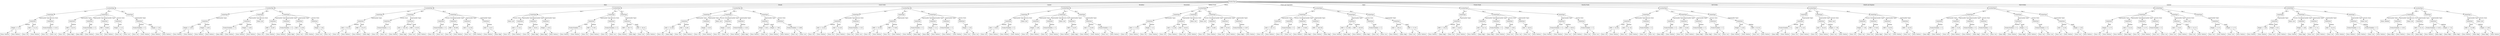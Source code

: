 digraph Sales3 {
node [shape=box];
node0 [label="ProductType"];
node0 -> node1 [label="Meat"];
node1 [label="LocationType"];
node1 -> node2 [label="Tier 1"];
node2 [label="OutletType"];
node2 -> node3 [label="Supermarket Type1"];
node3 [label="OutletSize"];
node3 -> node4 [label="Medium"];
node4 [label="Weight <= 5,15"];
node4 -> node5 [label="<="];
node5 [label="Klasa: Medium"];
node4 -> node6 [label=">"];
node6 [label="Klasa: Medium"];
node3 -> node7 [label="Small"];
node7 [label="MRP <= 35,153"];
node7 -> node8 [label="<="];
node8 [label="Klasa: Low"];
node7 -> node9 [label=">"];
node9 [label="Klasa: Medium"];
node2 -> node10 [label="Grocery Store"];
node10 [label="OutletSize"];
node10 -> node11 [label="Small"];
node11 [label="ProductVisibility <= 0,015"];
node11 -> node12 [label="<="];
node12 [label="Klasa: Low"];
node11 -> node13 [label=">"];
node13 [label="Klasa: Low"];
node1 -> node14 [label="Tier 3"];
node14 [label="OutletType"];
node14 -> node15 [label="Supermarket Type3"];
node15 [label="OutletSize"];
node15 -> node16 [label="Medium"];
node16 [label="MRP <= 44,474"];
node16 -> node17 [label="<="];
node17 [label="Klasa: Low"];
node16 -> node18 [label=">"];
node18 [label="Klasa: High"];
node14 -> node19 [label="Supermarket Type1"];
node19 [label="OutletSize"];
node19 -> node20 [label="High"];
node20 [label="ProductVisibility <= 0"];
node20 -> node21 [label="<="];
node21 [label="Klasa: High"];
node20 -> node22 [label=">"];
node22 [label="Klasa: Medium"];
node14 -> node23 [label="Supermarket Type2"];
node23 [label="OutletSize"];
node23 -> node24 [label="Medium"];
node24 [label="MRP <= 39,982"];
node24 -> node25 [label="<="];
node25 [label="Klasa: Low"];
node24 -> node26 [label=">"];
node26 [label="Klasa: Medium"];
node14 -> node27 [label="Grocery Store"];
node27 [label="OutletSize"];
node27 -> node28 [label="Small"];
node28 [label="Weight <= 5,15"];
node28 -> node29 [label="<="];
node29 [label="Klasa: Low"];
node28 -> node30 [label=">"];
node30 [label="Klasa: Low"];
node1 -> node31 [label="Tier 2"];
node31 [label="OutletType"];
node31 -> node32 [label="Supermarket Type1"];
node32 [label="OutletSize"];
node32 -> node33 [label="Medium"];
node33 [label="ProductVisibility <= 0"];
node33 -> node34 [label="<="];
node34 [label="Klasa: Low"];
node33 -> node35 [label=">"];
node35 [label="Klasa: Medium"];
node32 -> node36 [label="Small"];
node36 [label="Weight <= 5,63"];
node36 -> node37 [label="<="];
node37 [label="Klasa: Medium"];
node36 -> node38 [label=">"];
node38 [label="Klasa: Medium"];
node0 -> node39 [label="Breads"];
node39 [label="LocationType"];
node39 -> node40 [label="Tier 2"];
node40 [label="OutletType"];
node40 -> node41 [label="Supermarket Type1"];
node41 [label="OutletSize"];
node41 -> node42 [label="Small"];
node42 [label="Weight <= 4,635"];
node42 -> node43 [label="<="];
node43 [label="Klasa: Medium"];
node42 -> node44 [label=">"];
node44 [label="Klasa: Medium"];
node41 -> node45 [label="Medium"];
node45 [label="Weight <= 4,635"];
node45 -> node46 [label="<="];
node46 [label="Klasa: Medium"];
node45 -> node47 [label=">"];
node47 [label="Klasa: Medium"];
node39 -> node48 [label="Tier 1"];
node48 [label="OutletType"];
node48 -> node49 [label="Supermarket Type1"];
node49 [label="OutletSize"];
node49 -> node50 [label="Small"];
node50 [label="ProductVisibility <= 0"];
node50 -> node51 [label="<="];
node51 [label="Klasa: High"];
node50 -> node52 [label=">"];
node52 [label="Klasa: Medium"];
node49 -> node53 [label="Medium"];
node53 [label="Weight <= 4,635"];
node53 -> node54 [label="<="];
node54 [label="Klasa: Medium"];
node53 -> node55 [label=">"];
node55 [label="Klasa: Medium"];
node48 -> node56 [label="Grocery Store"];
node56 [label="Klasa: Low"];
node39 -> node57 [label="Tier 3"];
node57 [label="OutletType"];
node57 -> node58 [label="Supermarket Type2"];
node58 [label="OutletSize"];
node58 -> node59 [label="Medium"];
node59 [label="MRP <= 34,387"];
node59 -> node60 [label="<="];
node60 [label="Klasa: Low"];
node59 -> node61 [label=">"];
node61 [label="Klasa: Medium"];
node57 -> node62 [label="Supermarket Type3"];
node62 [label="OutletSize"];
node62 -> node63 [label="Medium"];
node63 [label="ProductVisibility <= 0"];
node63 -> node64 [label="<="];
node64 [label="Klasa: Medium"];
node63 -> node65 [label=">"];
node65 [label="Klasa: High"];
node57 -> node66 [label="Supermarket Type1"];
node66 [label="OutletSize"];
node66 -> node67 [label="High"];
node67 [label="MRP <= 31,956"];
node67 -> node68 [label="<="];
node68 [label="Klasa: Low"];
node67 -> node69 [label=">"];
node69 [label="Klasa: Medium"];
node57 -> node70 [label="Grocery Store"];
node70 [label="OutletSize"];
node70 -> node71 [label="Small"];
node71 [label="Weight <= 5,94"];
node71 -> node72 [label="<="];
node72 [label="Klasa: Low"];
node71 -> node73 [label=">"];
node73 [label="Klasa: Low"];
node0 -> node74 [label="Snack Foods"];
node74 [label="LocationType"];
node74 -> node75 [label="Tier 2"];
node75 [label="OutletType"];
node75 -> node76 [label="Supermarket Type1"];
node76 [label="OutletSize"];
node76 -> node77 [label="Medium"];
node77 [label="MRP <= 85,191"];
node77 -> node78 [label="<="];
node78 [label="Klasa: Low"];
node77 -> node79 [label=">"];
node79 [label="Klasa: Medium"];
node76 -> node80 [label="Small"];
node80 [label="MRP <= 123,473"];
node80 -> node81 [label="<="];
node81 [label="Klasa: Medium"];
node80 -> node82 [label=">"];
node82 [label="Klasa: High"];
node74 -> node83 [label="Tier 1"];
node83 [label="OutletType"];
node83 -> node84 [label="Grocery Store"];
node84 [label="OutletSize"];
node84 -> node85 [label="Small"];
node85 [label="ProductVisibility <= 0"];
node85 -> node86 [label="<="];
node86 [label="Klasa: Low"];
node85 -> node87 [label=">"];
node87 [label="Klasa: Low"];
node83 -> node88 [label="Supermarket Type1"];
node88 [label="OutletSize"];
node88 -> node89 [label="Medium"];
node89 [label="MRP <= 199,108"];
node89 -> node90 [label="<="];
node90 [label="Klasa: Medium"];
node89 -> node91 [label=">"];
node91 [label="Klasa: High"];
node88 -> node92 [label="Small"];
node92 [label="MRP <= 35,019"];
node92 -> node93 [label="<="];
node93 [label="Klasa: Low"];
node92 -> node94 [label=">"];
node94 [label="Klasa: Medium"];
node74 -> node95 [label="Tier 3"];
node95 [label="OutletType"];
node95 -> node96 [label="Grocery Store"];
node96 [label="OutletSize"];
node96 -> node97 [label="Small"];
node97 [label="ProductVisibility <= 0"];
node97 -> node98 [label="<="];
node98 [label="Klasa: Low"];
node97 -> node99 [label=">"];
node99 [label="Klasa: Low"];
node95 -> node100 [label="Supermarket Type2"];
node100 [label="OutletSize"];
node100 -> node101 [label="Medium"];
node101 [label="MRP <= 86,386"];
node101 -> node102 [label="<="];
node102 [label="Klasa: Low"];
node101 -> node103 [label=">"];
node103 [label="Klasa: Medium"];
node95 -> node104 [label="Supermarket Type1"];
node104 [label="OutletSize"];
node104 -> node105 [label="High"];
node105 [label="MRP <= 32,356"];
node105 -> node106 [label="<="];
node106 [label="Klasa: Low"];
node105 -> node107 [label=">"];
node107 [label="Klasa: Medium"];
node95 -> node108 [label="Supermarket Type3"];
node108 [label="OutletSize"];
node108 -> node109 [label="Medium"];
node109 [label="MRP <= 124,87"];
node109 -> node110 [label="<="];
node110 [label="Klasa: Medium"];
node109 -> node111 [label=">"];
node111 [label="Klasa: High"];
node0 -> node112 [label="Canned"];
node112 [label="LocationType"];
node112 -> node113 [label="Tier 3"];
node113 [label="OutletType"];
node113 -> node114 [label="Grocery Store"];
node114 [label="Klasa: Low"];
node113 -> node115 [label="Supermarket Type2"];
node115 [label="OutletSize"];
node115 -> node116 [label="Medium"];
node116 [label="MRP <= 37,451"];
node116 -> node117 [label="<="];
node117 [label="Klasa: Low"];
node116 -> node118 [label=">"];
node118 [label="Klasa: Medium"];
node113 -> node119 [label="Supermarket Type3"];
node119 [label="OutletSize"];
node119 -> node120 [label="Medium"];
node120 [label="MRP <= 39,951"];
node120 -> node121 [label="<="];
node121 [label="Klasa: Low"];
node120 -> node122 [label=">"];
node122 [label="Klasa: High"];
node113 -> node123 [label="Supermarket Type1"];
node123 [label="OutletSize"];
node123 -> node124 [label="High"];
node124 [label="Weight <= 4,615"];
node124 -> node125 [label="<="];
node125 [label="Klasa: High"];
node124 -> node126 [label=">"];
node126 [label="Klasa: Medium"];
node112 -> node127 [label="Tier 1"];
node127 [label="OutletType"];
node127 -> node128 [label="Supermarket Type1"];
node128 [label="OutletSize"];
node128 -> node129 [label="Small"];
node129 [label="ProductVisibility <= 0"];
node129 -> node130 [label="<="];
node130 [label="Klasa: Medium"];
node129 -> node131 [label=">"];
node131 [label="Klasa: Medium"];
node128 -> node132 [label="Medium"];
node132 [label="MRP <= 37,851"];
node132 -> node133 [label="<="];
node133 [label="Klasa: Low"];
node132 -> node134 [label=">"];
node134 [label="Klasa: Medium"];
node127 -> node135 [label="Grocery Store"];
node135 [label="OutletSize"];
node135 -> node136 [label="Small"];
node136 [label="ProductVisibility <= 0"];
node136 -> node137 [label="<="];
node137 [label="Klasa: Low"];
node136 -> node138 [label=">"];
node138 [label="Klasa: Low"];
node112 -> node139 [label="Tier 2"];
node139 [label="OutletType"];
node139 -> node140 [label="Supermarket Type1"];
node140 [label="OutletSize"];
node140 -> node141 [label="Medium"];
node141 [label="MRP <= 149,773"];
node141 -> node142 [label="<="];
node142 [label="Klasa: Medium"];
node141 -> node143 [label=">"];
node143 [label="Klasa: High"];
node140 -> node144 [label="Small"];
node144 [label="MRP <= 36,351"];
node144 -> node145 [label="<="];
node145 [label="Klasa: Low"];
node144 -> node146 [label=">"];
node146 [label="Klasa: Medium"];
node0 -> node147 [label="Breakfast"];
node147 [label="LocationType"];
node147 -> node148 [label="Tier 2"];
node148 [label="OutletType"];
node148 -> node149 [label="Supermarket Type1"];
node149 [label="OutletSize"];
node149 -> node150 [label="Small"];
node150 [label="MRP <= 41,648"];
node150 -> node151 [label="<="];
node151 [label="Klasa: Low"];
node150 -> node152 [label=">"];
node152 [label="Klasa: High"];
node149 -> node153 [label="Medium"];
node153 [label="MRP <= 55,961"];
node153 -> node154 [label="<="];
node154 [label="Klasa: Low"];
node153 -> node155 [label=">"];
node155 [label="Klasa: Medium"];
node147 -> node156 [label="Tier 3"];
node156 [label="OutletType"];
node156 -> node157 [label="Supermarket Type1"];
node157 [label="OutletSize"];
node157 -> node158 [label="High"];
node158 [label="Weight <= 6,425"];
node158 -> node159 [label="<="];
node159 [label="Klasa: Low"];
node158 -> node160 [label=">"];
node160 [label="Klasa: Medium"];
node156 -> node161 [label="Grocery Store"];
node161 [label="Klasa: Low"];
node156 -> node162 [label="Supermarket Type2"];
node162 [label="OutletSize"];
node162 -> node163 [label="Medium"];
node163 [label="Weight <= 6,425"];
node163 -> node164 [label="<="];
node164 [label="Klasa: Low"];
node163 -> node165 [label=">"];
node165 [label="Klasa: Low"];
node156 -> node166 [label="Supermarket Type3"];
node166 [label="OutletSize"];
node166 -> node167 [label="Medium"];
node167 [label="ProductVisibility <= 0,021"];
node167 -> node168 [label="<="];
node168 [label="Klasa: Medium"];
node167 -> node169 [label=">"];
node169 [label="Klasa: High"];
node147 -> node170 [label="Tier 1"];
node170 [label="OutletType"];
node170 -> node171 [label="Supermarket Type1"];
node171 [label="OutletSize"];
node171 -> node172 [label="Medium"];
node172 [label="Weight <= 6,92"];
node172 -> node173 [label="<="];
node173 [label="Klasa: Medium"];
node172 -> node174 [label=">"];
node174 [label="Klasa: Low"];
node171 -> node175 [label="Small"];
node175 [label="Weight <= 7,895"];
node175 -> node176 [label="<="];
node176 [label="Klasa: Medium"];
node175 -> node177 [label=">"];
node177 [label="Klasa: Medium"];
node170 -> node178 [label="Grocery Store"];
node178 [label="OutletSize"];
node178 -> node179 [label="Small"];
node179 [label="ProductVisibility <= 0,069"];
node179 -> node180 [label="<="];
node180 [label="Klasa: Low"];
node179 -> node181 [label=">"];
node181 [label="Klasa: Low"];
node0 -> node182 [label="Household"];
node182 [label="LocationType"];
node182 -> node183 [label="Tier 1"];
node183 [label="OutletType"];
node183 -> node184 [label="Supermarket Type1"];
node184 [label="OutletSize"];
node184 -> node185 [label="Medium"];
node185 [label="MRP <= 32,922"];
node185 -> node186 [label="<="];
node186 [label="Klasa: Low"];
node185 -> node187 [label=">"];
node187 [label="Klasa: Medium"];
node184 -> node188 [label="Small"];
node188 [label="MRP <= 32,456"];
node188 -> node189 [label="<="];
node189 [label="Klasa: Low"];
node188 -> node190 [label=">"];
node190 [label="Klasa: Medium"];
node183 -> node191 [label="Grocery Store"];
node191 [label="OutletSize"];
node191 -> node192 [label="Small"];
node192 [label="ProductVisibility <= 0,01"];
node192 -> node193 [label="<="];
node193 [label="Klasa: Low"];
node192 -> node194 [label=">"];
node194 [label="Klasa: Low"];
node182 -> node195 [label="Tier 2"];
node195 [label="OutletType"];
node195 -> node196 [label="Supermarket Type1"];
node196 [label="OutletSize"];
node196 -> node197 [label="Small"];
node197 [label="MRP <= 33,356"];
node197 -> node198 [label="<="];
node198 [label="Klasa: Low"];
node197 -> node199 [label=">"];
node199 [label="Klasa: Medium"];
node196 -> node200 [label="Medium"];
node200 [label="MRP <= 57,856"];
node200 -> node201 [label="<="];
node201 [label="Klasa: Low"];
node200 -> node202 [label=">"];
node202 [label="Klasa: Medium"];
node182 -> node203 [label="Tier 3"];
node203 [label="OutletType"];
node203 -> node204 [label="Supermarket Type3"];
node204 [label="OutletSize"];
node204 -> node205 [label="Medium"];
node205 [label="ProductVisibility <= 0"];
node205 -> node206 [label="<="];
node206 [label="Klasa: Medium"];
node205 -> node207 [label=">"];
node207 [label="Klasa: High"];
node203 -> node208 [label="Supermarket Type2"];
node208 [label="OutletSize"];
node208 -> node209 [label="Medium"];
node209 [label="Weight <= 5,11"];
node209 -> node210 [label="<="];
node210 [label="Klasa: High"];
node209 -> node211 [label=">"];
node211 [label="Klasa: Medium"];
node203 -> node212 [label="Supermarket Type1"];
node212 [label="OutletSize"];
node212 -> node213 [label="High"];
node213 [label="ProductVisibility <= 0"];
node213 -> node214 [label="<="];
node214 [label="Klasa: Medium"];
node213 -> node215 [label=">"];
node215 [label="Klasa: Medium"];
node203 -> node216 [label="Grocery Store"];
node216 [label="OutletSize"];
node216 -> node217 [label="Small"];
node217 [label="Weight <= 5,03"];
node217 -> node218 [label="<="];
node218 [label="Klasa: Low"];
node217 -> node219 [label=">"];
node219 [label="Klasa: Low"];
node0 -> node220 [label="Baking Goods"];
node220 [label="LocationType"];
node220 -> node221 [label="Tier 1"];
node221 [label="OutletType"];
node221 -> node222 [label="Supermarket Type1"];
node222 [label="OutletSize"];
node222 -> node223 [label="Medium"];
node223 [label="MRP <= 36,887"];
node223 -> node224 [label="<="];
node224 [label="Klasa: Low"];
node223 -> node225 [label=">"];
node225 [label="Klasa: Medium"];
node222 -> node226 [label="Small"];
node226 [label="ProductVisibility <= 0"];
node226 -> node227 [label="<="];
node227 [label="Klasa: Medium"];
node226 -> node228 [label=">"];
node228 [label="Klasa: Medium"];
node221 -> node229 [label="Grocery Store"];
node229 [label="Klasa: Low"];
node220 -> node230 [label="Tier 3"];
node230 [label="OutletType"];
node230 -> node231 [label="Supermarket Type1"];
node231 [label="OutletSize"];
node231 -> node232 [label="High"];
node232 [label="Weight <= 4,88"];
node232 -> node233 [label="<="];
node233 [label="Klasa: Low"];
node232 -> node234 [label=">"];
node234 [label="Klasa: Medium"];
node230 -> node235 [label="Supermarket Type2"];
node235 [label="OutletSize"];
node235 -> node236 [label="Medium"];
node236 [label="ProductVisibility <= 0"];
node236 -> node237 [label="<="];
node237 [label="Klasa: Low"];
node236 -> node238 [label=">"];
node238 [label="Klasa: Medium"];
node230 -> node239 [label="Grocery Store"];
node239 [label="Klasa: Low"];
node230 -> node240 [label="Supermarket Type3"];
node240 [label="OutletSize"];
node240 -> node241 [label="Medium"];
node241 [label="MRP <= 35,287"];
node241 -> node242 [label="<="];
node242 [label="Klasa: Medium"];
node241 -> node243 [label=">"];
node243 [label="Klasa: High"];
node220 -> node244 [label="Tier 2"];
node244 [label="OutletType"];
node244 -> node245 [label="Supermarket Type1"];
node245 [label="OutletSize"];
node245 -> node246 [label="Medium"];
node246 [label="MRP <= 124,902"];
node246 -> node247 [label="<="];
node247 [label="Klasa: Medium"];
node246 -> node248 [label=">"];
node248 [label="Klasa: Medium"];
node245 -> node249 [label="Small"];
node249 [label="ProductVisibility <= 0"];
node249 -> node250 [label="<="];
node250 [label="Klasa: Low"];
node249 -> node251 [label=">"];
node251 [label="Klasa: Medium"];
node0 -> node252 [label="Others"];
node252 [label="LocationType"];
node252 -> node253 [label="Tier 2"];
node253 [label="OutletType"];
node253 -> node254 [label="Supermarket Type1"];
node254 [label="OutletSize"];
node254 -> node255 [label="Small"];
node255 [label="MRP <= 37,819"];
node255 -> node256 [label="<="];
node256 [label="Klasa: Low"];
node255 -> node257 [label=">"];
node257 [label="Klasa: Medium"];
node254 -> node258 [label="Medium"];
node258 [label="Weight <= 5,5"];
node258 -> node259 [label="<="];
node259 [label="Klasa: Low"];
node258 -> node260 [label=">"];
node260 [label="Klasa: Medium"];
node252 -> node261 [label="Tier 1"];
node261 [label="OutletType"];
node261 -> node262 [label="Supermarket Type1"];
node262 [label="OutletSize"];
node262 -> node263 [label="Small"];
node263 [label="MRP <= 41,048"];
node263 -> node264 [label="<="];
node264 [label="Klasa: Low"];
node263 -> node265 [label=">"];
node265 [label="Klasa: Medium"];
node262 -> node266 [label="Medium"];
node266 [label="MRP <= 36,819"];
node266 -> node267 [label="<="];
node267 [label="Klasa: Low"];
node266 -> node268 [label=">"];
node268 [label="Klasa: Medium"];
node261 -> node269 [label="Grocery Store"];
node269 [label="Klasa: Low"];
node252 -> node270 [label="Tier 3"];
node270 [label="OutletType"];
node270 -> node271 [label="Grocery Store"];
node271 [label="Klasa: Low"];
node270 -> node272 [label="Supermarket Type1"];
node272 [label="OutletSize"];
node272 -> node273 [label="High"];
node273 [label="MRP <= 53,861"];
node273 -> node274 [label="<="];
node274 [label="Klasa: Low"];
node273 -> node275 [label=">"];
node275 [label="Klasa: Medium"];
node270 -> node276 [label="Supermarket Type2"];
node276 [label="OutletSize"];
node276 -> node277 [label="Medium"];
node277 [label="MRP <= 35,019"];
node277 -> node278 [label="<="];
node278 [label="Klasa: Low"];
node277 -> node279 [label=">"];
node279 [label="Klasa: Medium"];
node270 -> node280 [label="Supermarket Type3"];
node280 [label="OutletSize"];
node280 -> node281 [label="Medium"];
node281 [label="ProductVisibility <= 0,007"];
node281 -> node282 [label="<="];
node282 [label="Klasa: High"];
node281 -> node283 [label=">"];
node283 [label="Klasa: Medium"];
node0 -> node284 [label="Fruits and Vegetables"];
node284 [label="LocationType"];
node284 -> node285 [label="Tier 3"];
node285 [label="OutletType"];
node285 -> node286 [label="Supermarket Type2"];
node286 [label="OutletSize"];
node286 -> node287 [label="Medium"];
node287 [label="MRP <= 109,725"];
node287 -> node288 [label="<="];
node288 [label="Klasa: Low"];
node287 -> node289 [label=">"];
node289 [label="Klasa: Medium"];
node285 -> node290 [label="Grocery Store"];
node290 [label="OutletSize"];
node290 -> node291 [label="Small"];
node291 [label="ProductVisibility <= 0"];
node291 -> node292 [label="<="];
node292 [label="Klasa: Low"];
node291 -> node293 [label=">"];
node293 [label="Klasa: Low"];
node285 -> node294 [label="Supermarket Type3"];
node294 [label="OutletSize"];
node294 -> node295 [label="Medium"];
node295 [label="MRP <= 110,991"];
node295 -> node296 [label="<="];
node296 [label="Klasa: Medium"];
node295 -> node297 [label=">"];
node297 [label="Klasa: High"];
node285 -> node298 [label="Supermarket Type1"];
node298 [label="OutletSize"];
node298 -> node299 [label="High"];
node299 [label="MRP <= 209,259"];
node299 -> node300 [label="<="];
node300 [label="Klasa: Medium"];
node299 -> node301 [label=">"];
node301 [label="Klasa: High"];
node284 -> node302 [label="Tier 1"];
node302 [label="OutletType"];
node302 -> node303 [label="Supermarket Type1"];
node303 [label="OutletSize"];
node303 -> node304 [label="Small"];
node304 [label="MRP <= 221,846"];
node304 -> node305 [label="<="];
node305 [label="Klasa: Medium"];
node304 -> node306 [label=">"];
node306 [label="Klasa: High"];
node303 -> node307 [label="Medium"];
node307 [label="MRP <= 130,328"];
node307 -> node308 [label="<="];
node308 [label="Klasa: Medium"];
node307 -> node309 [label=">"];
node309 [label="Klasa: High"];
node302 -> node310 [label="Grocery Store"];
node310 [label="OutletSize"];
node310 -> node311 [label="Small"];
node311 [label="ProductVisibility <= 0"];
node311 -> node312 [label="<="];
node312 [label="Klasa: Low"];
node311 -> node313 [label=">"];
node313 [label="Klasa: Low"];
node284 -> node314 [label="Tier 2"];
node314 [label="OutletType"];
node314 -> node315 [label="Supermarket Type1"];
node315 [label="OutletSize"];
node315 -> node316 [label="Medium"];
node316 [label="MRP <= 188,421"];
node316 -> node317 [label="<="];
node317 [label="Klasa: Medium"];
node316 -> node318 [label=">"];
node318 [label="Klasa: High"];
node315 -> node319 [label="Small"];
node319 [label="MRP <= 37,551"];
node319 -> node320 [label="<="];
node320 [label="Klasa: Low"];
node319 -> node321 [label=">"];
node321 [label="Klasa: Medium"];
node0 -> node322 [label="Dairy"];
node322 [label="LocationType"];
node322 -> node323 [label="Tier 2"];
node323 [label="OutletType"];
node323 -> node324 [label="Supermarket Type1"];
node324 [label="OutletSize"];
node324 -> node325 [label="Medium"];
node325 [label="MRP <= 193,45"];
node325 -> node326 [label="<="];
node326 [label="Klasa: Medium"];
node325 -> node327 [label=">"];
node327 [label="Klasa: High"];
node324 -> node328 [label="Small"];
node328 [label="MRP <= 34,487"];
node328 -> node329 [label="<="];
node329 [label="Klasa: Low"];
node328 -> node330 [label=">"];
node330 [label="Klasa: Medium"];
node322 -> node331 [label="Tier 3"];
node331 [label="OutletType"];
node331 -> node332 [label="Supermarket Type3"];
node332 [label="OutletSize"];
node332 -> node333 [label="Medium"];
node333 [label="MRP <= 39,714"];
node333 -> node334 [label="<="];
node334 [label="Klasa: Medium"];
node333 -> node335 [label=">"];
node335 [label="Klasa: High"];
node331 -> node336 [label="Supermarket Type2"];
node336 [label="OutletSize"];
node336 -> node337 [label="Medium"];
node337 [label="ProductVisibility <= 0"];
node337 -> node338 [label="<="];
node338 [label="Klasa: High"];
node337 -> node339 [label=">"];
node339 [label="Klasa: Medium"];
node331 -> node340 [label="Grocery Store"];
node340 [label="OutletSize"];
node340 -> node341 [label="Small"];
node341 [label="Weight <= 5,925"];
node341 -> node342 [label="<="];
node342 [label="Klasa: Low"];
node341 -> node343 [label=">"];
node343 [label="Klasa: Low"];
node331 -> node344 [label="Supermarket Type1"];
node344 [label="OutletSize"];
node344 -> node345 [label="High"];
node345 [label="MRP <= 38,814"];
node345 -> node346 [label="<="];
node346 [label="Klasa: Low"];
node345 -> node347 [label=">"];
node347 [label="Klasa: Medium"];
node322 -> node348 [label="Tier 1"];
node348 [label="OutletType"];
node348 -> node349 [label="Supermarket Type1"];
node349 [label="OutletSize"];
node349 -> node350 [label="Small"];
node350 [label="ProductVisibility <= 0"];
node350 -> node351 [label="<="];
node351 [label="Klasa: Medium"];
node350 -> node352 [label=">"];
node352 [label="Klasa: Medium"];
node349 -> node353 [label="Medium"];
node353 [label="MRP <= 39,914"];
node353 -> node354 [label="<="];
node354 [label="Klasa: Low"];
node353 -> node355 [label=">"];
node355 [label="Klasa: Medium"];
node348 -> node356 [label="Grocery Store"];
node356 [label="OutletSize"];
node356 -> node357 [label="Small"];
node357 [label="ProductVisibility <= 0"];
node357 -> node358 [label="<="];
node358 [label="Klasa: Low"];
node357 -> node359 [label=">"];
node359 [label="Klasa: Low"];
node0 -> node360 [label="Frozen Foods"];
node360 [label="LocationType"];
node360 -> node361 [label="Tier 1"];
node361 [label="OutletType"];
node361 -> node362 [label="Supermarket Type1"];
node362 [label="OutletSize"];
node362 -> node363 [label="Small"];
node363 [label="MRP <= 34,356"];
node363 -> node364 [label="<="];
node364 [label="Klasa: Low"];
node363 -> node365 [label=">"];
node365 [label="Klasa: Medium"];
node362 -> node366 [label="Medium"];
node366 [label="MRP <= 35,756"];
node366 -> node367 [label="<="];
node367 [label="Klasa: Low"];
node366 -> node368 [label=">"];
node368 [label="Klasa: Medium"];
node361 -> node369 [label="Grocery Store"];
node369 [label="OutletSize"];
node369 -> node370 [label="Small"];
node370 [label="ProductVisibility <= 0"];
node370 -> node371 [label="<="];
node371 [label="Klasa: Low"];
node370 -> node372 [label=">"];
node372 [label="Klasa: Low"];
node360 -> node373 [label="Tier 3"];
node373 [label="OutletType"];
node373 -> node374 [label="Supermarket Type1"];
node374 [label="OutletSize"];
node374 -> node375 [label="High"];
node375 [label="ProductVisibility <= 0"];
node375 -> node376 [label="<="];
node376 [label="Klasa: High"];
node375 -> node377 [label=">"];
node377 [label="Klasa: Medium"];
node373 -> node378 [label="Supermarket Type2"];
node378 [label="OutletSize"];
node378 -> node379 [label="Medium"];
node379 [label="MRP <= 32,956"];
node379 -> node380 [label="<="];
node380 [label="Klasa: Low"];
node379 -> node381 [label=">"];
node381 [label="Klasa: Medium"];
node373 -> node382 [label="Supermarket Type3"];
node382 [label="OutletSize"];
node382 -> node383 [label="Medium"];
node383 [label="ProductVisibility <= 0"];
node383 -> node384 [label="<="];
node384 [label="Klasa: High"];
node383 -> node385 [label=">"];
node385 [label="Klasa: High"];
node373 -> node386 [label="Grocery Store"];
node386 [label="OutletSize"];
node386 -> node387 [label="Small"];
node387 [label="ProductVisibility <= 0"];
node387 -> node388 [label="<="];
node388 [label="Klasa: Low"];
node387 -> node389 [label=">"];
node389 [label="Klasa: Low"];
node360 -> node390 [label="Tier 2"];
node390 [label="OutletType"];
node390 -> node391 [label="Supermarket Type1"];
node391 [label="OutletSize"];
node391 -> node392 [label="Small"];
node392 [label="Weight <= 4,555"];
node392 -> node393 [label="<="];
node393 [label="Klasa: Medium"];
node392 -> node394 [label=">"];
node394 [label="Klasa: Medium"];
node391 -> node395 [label="Medium"];
node395 [label="MRP <= 61,351"];
node395 -> node396 [label="<="];
node396 [label="Klasa: Low"];
node395 -> node397 [label=">"];
node397 [label="Klasa: Medium"];
node0 -> node398 [label="Starchy Foods"];
node398 [label="LocationType"];
node398 -> node399 [label="Tier 2"];
node399 [label="OutletType"];
node399 -> node400 [label="Supermarket Type1"];
node400 [label="OutletSize"];
node400 -> node401 [label="Medium"];
node401 [label="ProductVisibility <= 0"];
node401 -> node402 [label="<="];
node402 [label="Klasa: High"];
node401 -> node403 [label=">"];
node403 [label="Klasa: Medium"];
node400 -> node404 [label="Small"];
node404 [label="MRP <= 37,516"];
node404 -> node405 [label="<="];
node405 [label="Klasa: Low"];
node404 -> node406 [label=">"];
node406 [label="Klasa: Medium"];
node398 -> node407 [label="Tier 1"];
node407 [label="OutletType"];
node407 -> node408 [label="Supermarket Type1"];
node408 [label="OutletSize"];
node408 -> node409 [label="Small"];
node409 [label="MRP <= 38,316"];
node409 -> node410 [label="<="];
node410 [label="Klasa: Low"];
node409 -> node411 [label=">"];
node411 [label="Klasa: Medium"];
node408 -> node412 [label="Medium"];
node412 [label="Weight <= 7,06"];
node412 -> node413 [label="<="];
node413 [label="Klasa: Low"];
node412 -> node414 [label=">"];
node414 [label="Klasa: Medium"];
node407 -> node415 [label="Grocery Store"];
node415 [label="Klasa: Low"];
node398 -> node416 [label="Tier 3"];
node416 [label="OutletType"];
node416 -> node417 [label="Grocery Store"];
node417 [label="OutletSize"];
node417 -> node418 [label="Small"];
node418 [label="Weight <= 7,06"];
node418 -> node419 [label="<="];
node419 [label="Klasa: Low"];
node418 -> node420 [label=">"];
node420 [label="Klasa: Low"];
node416 -> node421 [label="Supermarket Type3"];
node421 [label="OutletSize"];
node421 -> node422 [label="Medium"];
node422 [label="MRP <= 37,616"];
node422 -> node423 [label="<="];
node423 [label="Klasa: Low"];
node422 -> node424 [label=">"];
node424 [label="Klasa: High"];
node416 -> node425 [label="Supermarket Type2"];
node425 [label="OutletSize"];
node425 -> node426 [label="Medium"];
node426 [label="MRP <= 34,353"];
node426 -> node427 [label="<="];
node427 [label="Klasa: Low"];
node426 -> node428 [label=">"];
node428 [label="Klasa: Medium"];
node416 -> node429 [label="Supermarket Type1"];
node429 [label="OutletSize"];
node429 -> node430 [label="High"];
node430 [label="MRP <= 34,553"];
node430 -> node431 [label="<="];
node431 [label="Klasa: Low"];
node430 -> node432 [label=">"];
node432 [label="Klasa: Medium"];
node0 -> node433 [label="Soft Drinks"];
node433 [label="LocationType"];
node433 -> node434 [label="Tier 3"];
node434 [label="OutletType"];
node434 -> node435 [label="Supermarket Type2"];
node435 [label="OutletSize"];
node435 -> node436 [label="Medium"];
node436 [label="ProductVisibility <= 0"];
node436 -> node437 [label="<="];
node437 [label="Klasa: High"];
node436 -> node438 [label=">"];
node438 [label="Klasa: Medium"];
node434 -> node439 [label="Supermarket Type1"];
node439 [label="OutletSize"];
node439 -> node440 [label="High"];
node440 [label="MRP <= 31,49"];
node440 -> node441 [label="<="];
node441 [label="Klasa: Low"];
node440 -> node442 [label=">"];
node442 [label="Klasa: Medium"];
node434 -> node443 [label="Supermarket Type3"];
node443 [label="OutletSize"];
node443 -> node444 [label="Medium"];
node444 [label="ProductVisibility <= 0"];
node444 -> node445 [label="<="];
node445 [label="Klasa: Medium"];
node444 -> node446 [label=">"];
node446 [label="Klasa: High"];
node434 -> node447 [label="Grocery Store"];
node447 [label="OutletSize"];
node447 -> node448 [label="Small"];
node448 [label="ProductVisibility <= 0"];
node448 -> node449 [label="<="];
node449 [label="Klasa: Low"];
node448 -> node450 [label=">"];
node450 [label="Klasa: Low"];
node433 -> node451 [label="Tier 1"];
node451 [label="OutletType"];
node451 -> node452 [label="Supermarket Type1"];
node452 [label="OutletSize"];
node452 -> node453 [label="Medium"];
node453 [label="ProductVisibility <= 0"];
node453 -> node454 [label="<="];
node454 [label="Klasa: High"];
node453 -> node455 [label=">"];
node455 [label="Klasa: Medium"];
node452 -> node456 [label="Small"];
node456 [label="Weight <= 5"];
node456 -> node457 [label="<="];
node457 [label="Klasa: High"];
node456 -> node458 [label=">"];
node458 [label="Klasa: Medium"];
node451 -> node459 [label="Grocery Store"];
node459 [label="OutletSize"];
node459 -> node460 [label="Small"];
node460 [label="ProductVisibility <= 0"];
node460 -> node461 [label="<="];
node461 [label="Klasa: Low"];
node460 -> node462 [label=">"];
node462 [label="Klasa: Low"];
node433 -> node463 [label="Tier 2"];
node463 [label="OutletType"];
node463 -> node464 [label="Supermarket Type1"];
node464 [label="OutletSize"];
node464 -> node465 [label="Medium"];
node465 [label="MRP <= 32,09"];
node465 -> node466 [label="<="];
node466 [label="Klasa: Low"];
node465 -> node467 [label=">"];
node467 [label="Klasa: Medium"];
node464 -> node468 [label="Small"];
node468 [label="Weight <= 4,59"];
node468 -> node469 [label="<="];
node469 [label="Klasa: Low"];
node468 -> node470 [label=">"];
node470 [label="Klasa: Medium"];
node0 -> node471 [label="Health and Hygiene"];
node471 [label="LocationType"];
node471 -> node472 [label="Tier 3"];
node472 [label="OutletType"];
node472 -> node473 [label="Supermarket Type1"];
node473 [label="OutletSize"];
node473 -> node474 [label="High"];
node474 [label="Weight <= 5,175"];
node474 -> node475 [label="<="];
node475 [label="Klasa: Low"];
node474 -> node476 [label=">"];
node476 [label="Klasa: Medium"];
node472 -> node477 [label="Supermarket Type3"];
node477 [label="OutletSize"];
node477 -> node478 [label="Medium"];
node478 [label="MRP <= 35,253"];
node478 -> node479 [label="<="];
node479 [label="Klasa: Medium"];
node478 -> node480 [label=">"];
node480 [label="Klasa: High"];
node472 -> node481 [label="Supermarket Type2"];
node481 [label="OutletSize"];
node481 -> node482 [label="Medium"];
node482 [label="Weight <= 5,175"];
node482 -> node483 [label="<="];
node483 [label="Klasa: Low"];
node482 -> node484 [label=">"];
node484 [label="Klasa: Medium"];
node472 -> node485 [label="Grocery Store"];
node485 [label="OutletSize"];
node485 -> node486 [label="Small"];
node486 [label="ProductVisibility <= 0"];
node486 -> node487 [label="<="];
node487 [label="Klasa: Low"];
node486 -> node488 [label=">"];
node488 [label="Klasa: Low"];
node471 -> node489 [label="Tier 1"];
node489 [label="OutletType"];
node489 -> node490 [label="Supermarket Type1"];
node490 [label="OutletSize"];
node490 -> node491 [label="Medium"];
node491 [label="MRP <= 33,387"];
node491 -> node492 [label="<="];
node492 [label="Klasa: Low"];
node491 -> node493 [label=">"];
node493 [label="Klasa: Medium"];
node490 -> node494 [label="Small"];
node494 [label="MRP <= 33,122"];
node494 -> node495 [label="<="];
node495 [label="Klasa: Low"];
node494 -> node496 [label=">"];
node496 [label="Klasa: Medium"];
node489 -> node497 [label="Grocery Store"];
node497 [label="Klasa: Low"];
node471 -> node498 [label="Tier 2"];
node498 [label="OutletType"];
node498 -> node499 [label="Supermarket Type1"];
node499 [label="OutletSize"];
node499 -> node500 [label="Medium"];
node500 [label="Weight <= 5,175"];
node500 -> node501 [label="<="];
node501 [label="Klasa: Low"];
node500 -> node502 [label=">"];
node502 [label="Klasa: Medium"];
node499 -> node503 [label="Small"];
node503 [label="Weight <= 5,175"];
node503 -> node504 [label="<="];
node504 [label="Klasa: Low"];
node503 -> node505 [label=">"];
node505 [label="Klasa: Medium"];
node0 -> node506 [label="Hard Drinks"];
node506 [label="LocationType"];
node506 -> node507 [label="Tier 2"];
node507 [label="OutletType"];
node507 -> node508 [label="Supermarket Type1"];
node508 [label="OutletSize"];
node508 -> node509 [label="Medium"];
node509 [label="Weight <= 5,88"];
node509 -> node510 [label="<="];
node510 [label="Klasa: Medium"];
node509 -> node511 [label=">"];
node511 [label="Klasa: Medium"];
node508 -> node512 [label="Small"];
node512 [label="Weight <= 8,01"];
node512 -> node513 [label="<="];
node513 [label="Klasa: Low"];
node512 -> node514 [label=">"];
node514 [label="Klasa: Medium"];
node506 -> node515 [label="Tier 3"];
node515 [label="OutletType"];
node515 -> node516 [label="Grocery Store"];
node516 [label="Klasa: Low"];
node515 -> node517 [label="Supermarket Type1"];
node517 [label="OutletSize"];
node517 -> node518 [label="High"];
node518 [label="Weight <= 5,88"];
node518 -> node519 [label="<="];
node519 [label="Klasa: Medium"];
node518 -> node520 [label=">"];
node520 [label="Klasa: High"];
node515 -> node521 [label="Supermarket Type3"];
node521 [label="OutletSize"];
node521 -> node522 [label="Medium"];
node522 [label="MRP <= 37,751"];
node522 -> node523 [label="<="];
node523 [label="Klasa: Low"];
node522 -> node524 [label=">"];
node524 [label="Klasa: Medium"];
node515 -> node525 [label="Supermarket Type2"];
node525 [label="OutletSize"];
node525 -> node526 [label="Medium"];
node526 [label="MRP <= 34,253"];
node526 -> node527 [label="<="];
node527 [label="Klasa: Low"];
node526 -> node528 [label=">"];
node528 [label="Klasa: Medium"];
node506 -> node529 [label="Tier 1"];
node529 [label="OutletType"];
node529 -> node530 [label="Supermarket Type1"];
node530 [label="OutletSize"];
node530 -> node531 [label="Small"];
node531 [label="ProductVisibility <= 0"];
node531 -> node532 [label="<="];
node532 [label="Klasa: Medium"];
node531 -> node533 [label=">"];
node533 [label="Klasa: Medium"];
node530 -> node534 [label="Medium"];
node534 [label="ProductVisibility <= 0"];
node534 -> node535 [label="<="];
node535 [label="Klasa: Low"];
node534 -> node536 [label=">"];
node536 [label="Klasa: Medium"];
node529 -> node537 [label="Grocery Store"];
node537 [label="Klasa: Low"];
node0 -> node538 [label="Seafood"];
node538 [label="LocationType"];
node538 -> node539 [label="Tier 3"];
node539 [label="OutletType"];
node539 -> node540 [label="Supermarket Type1"];
node540 [label="Klasa: Medium"];
node539 -> node541 [label="Supermarket Type3"];
node541 [label="OutletSize"];
node541 -> node542 [label="Medium"];
node542 [label="ProductVisibility <= 0,031"];
node542 -> node543 [label="<="];
node543 [label="Klasa: High"];
node542 -> node544 [label=">"];
node544 [label="Klasa: Medium"];
node539 -> node545 [label="Grocery Store"];
node545 [label="Klasa: Low"];
node539 -> node546 [label="Supermarket Type2"];
node546 [label="OutletSize"];
node546 -> node547 [label="Medium"];
node547 [label="MRP <= 35,122"];
node547 -> node548 [label="<="];
node548 [label="Klasa: Low"];
node547 -> node549 [label=">"];
node549 [label="Klasa: High"];
node538 -> node550 [label="Tier 2"];
node550 [label="OutletType"];
node550 -> node551 [label="Supermarket Type1"];
node551 [label="OutletSize"];
node551 -> node552 [label="Small"];
node552 [label="ProductVisibility <= 0,022"];
node552 -> node553 [label="<="];
node553 [label="Klasa: Medium"];
node552 -> node554 [label=">"];
node554 [label="Klasa: High"];
node551 -> node555 [label="Medium"];
node555 [label="Weight <= 7,42"];
node555 -> node556 [label="<="];
node556 [label="Klasa: High"];
node555 -> node557 [label=">"];
node557 [label="Klasa: High"];
node538 -> node558 [label="Tier 1"];
node558 [label="OutletType"];
node558 -> node559 [label="Supermarket Type1"];
node559 [label="OutletSize"];
node559 -> node560 [label="Small"];
node560 [label="MRP <= 113,386"];
node560 -> node561 [label="<="];
node561 [label="Klasa: Medium"];
node560 -> node562 [label=">"];
node562 [label="Klasa: High"];
node559 -> node563 [label="Medium"];
node563 [label="Weight <= 5,365"];
node563 -> node564 [label="<="];
node564 [label="Klasa: High"];
node563 -> node565 [label=">"];
node565 [label="Klasa: Medium"];
node558 -> node566 [label="Grocery Store"];
node566 [label="Klasa: Low"];
}
